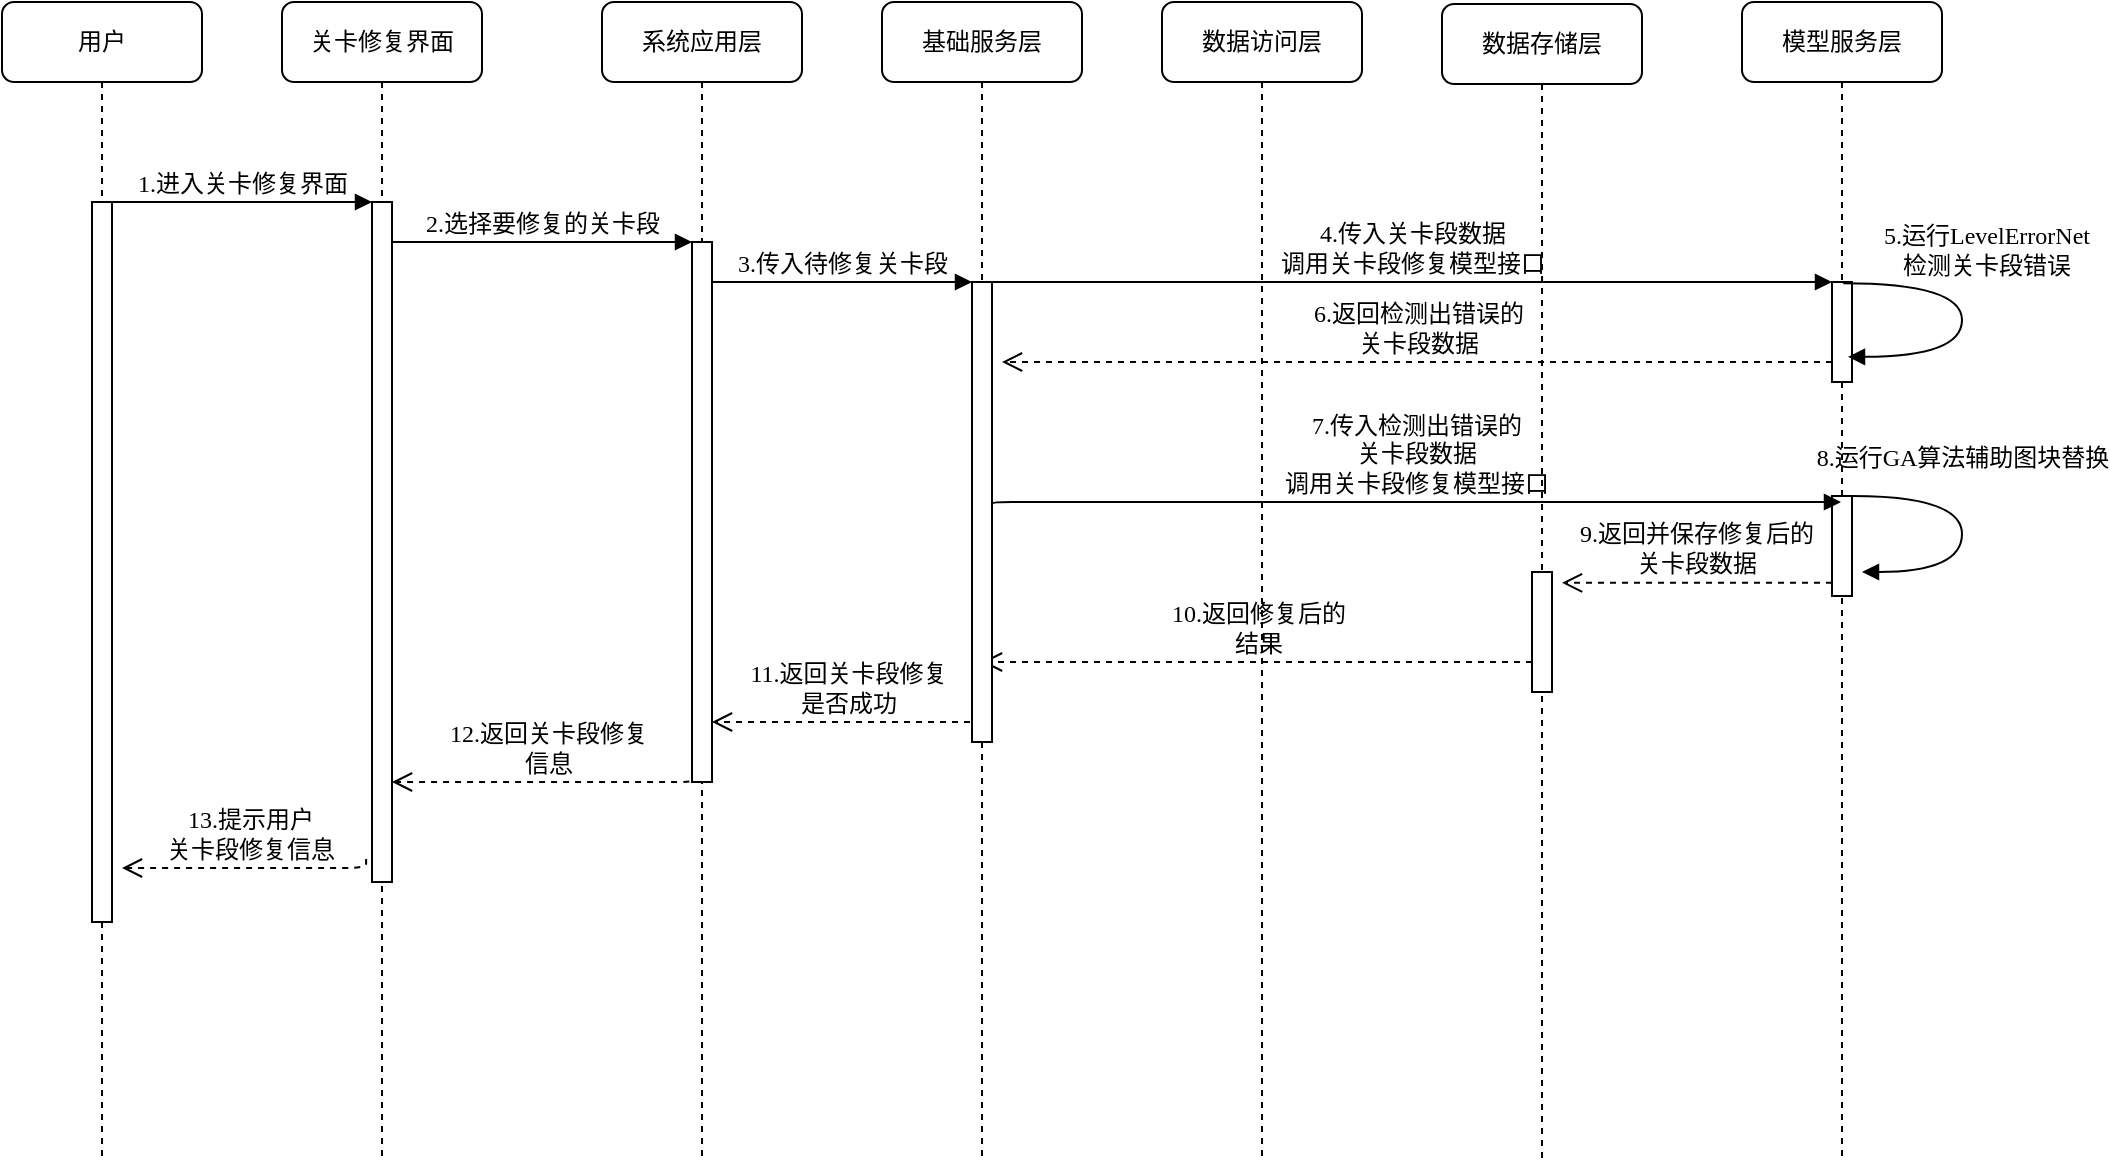 <mxfile version="26.0.11">
  <diagram name="Page-1" id="13e1069c-82ec-6db2-03f1-153e76fe0fe0">
    <mxGraphModel dx="1303" dy="1450" grid="1" gridSize="10" guides="1" tooltips="1" connect="1" arrows="1" fold="1" page="1" pageScale="1" pageWidth="1100" pageHeight="850" background="none" math="0" shadow="0">
      <root>
        <mxCell id="0" />
        <mxCell id="1" parent="0" />
        <mxCell id="7baba1c4bc27f4b0-2" value="关卡修复界面" style="shape=umlLifeline;perimeter=lifelinePerimeter;whiteSpace=wrap;html=1;container=1;collapsible=0;recursiveResize=0;outlineConnect=0;rounded=1;shadow=0;comic=0;labelBackgroundColor=none;strokeWidth=1;fontFamily=Verdana;fontSize=12;align=center;" parent="1" vertex="1">
          <mxGeometry x="240" y="80" width="100" height="580" as="geometry" />
        </mxCell>
        <mxCell id="7baba1c4bc27f4b0-10" value="" style="html=1;points=[];perimeter=orthogonalPerimeter;rounded=0;shadow=0;comic=0;labelBackgroundColor=none;strokeWidth=1;fontFamily=Verdana;fontSize=12;align=center;" parent="7baba1c4bc27f4b0-2" vertex="1">
          <mxGeometry x="45" y="100" width="10" height="340" as="geometry" />
        </mxCell>
        <mxCell id="20ir1Ep9JK5r2MvlB5jZ-18" value="12.返回关卡段修复&lt;div&gt;信息&lt;/div&gt;" style="html=1;verticalAlign=bottom;endArrow=open;dashed=1;endSize=8;labelBackgroundColor=none;fontFamily=Verdana;fontSize=12;edgeStyle=elbowEdgeStyle;elbow=vertical;exitX=0.271;exitY=0.989;exitDx=0;exitDy=0;exitPerimeter=0;" edge="1" parent="7baba1c4bc27f4b0-2" source="7baba1c4bc27f4b0-13">
          <mxGeometry x="-0.008" relative="1" as="geometry">
            <mxPoint x="55" y="390.18" as="targetPoint" />
            <Array as="points">
              <mxPoint x="35" y="390" />
              <mxPoint x="-155" y="390.0" />
              <mxPoint x="-125" y="390.0" />
            </Array>
            <mxPoint x="190" y="390.0" as="sourcePoint" />
            <mxPoint as="offset" />
          </mxGeometry>
        </mxCell>
        <mxCell id="7baba1c4bc27f4b0-3" value="系统应用层" style="shape=umlLifeline;perimeter=lifelinePerimeter;whiteSpace=wrap;html=1;container=1;collapsible=0;recursiveResize=0;outlineConnect=0;rounded=1;shadow=0;comic=0;labelBackgroundColor=none;strokeWidth=1;fontFamily=Verdana;fontSize=12;align=center;" parent="1" vertex="1">
          <mxGeometry x="400" y="80" width="100" height="580" as="geometry" />
        </mxCell>
        <mxCell id="7baba1c4bc27f4b0-13" value="" style="html=1;points=[];perimeter=orthogonalPerimeter;rounded=0;shadow=0;comic=0;labelBackgroundColor=none;strokeWidth=1;fontFamily=Verdana;fontSize=12;align=center;" parent="7baba1c4bc27f4b0-3" vertex="1">
          <mxGeometry x="45" y="120" width="10" height="270" as="geometry" />
        </mxCell>
        <mxCell id="7baba1c4bc27f4b0-4" value="基础服务层" style="shape=umlLifeline;perimeter=lifelinePerimeter;whiteSpace=wrap;html=1;container=1;collapsible=0;recursiveResize=0;outlineConnect=0;rounded=1;shadow=0;comic=0;labelBackgroundColor=none;strokeWidth=1;fontFamily=Verdana;fontSize=12;align=center;" parent="1" vertex="1">
          <mxGeometry x="540" y="80" width="100" height="580" as="geometry" />
        </mxCell>
        <mxCell id="20ir1Ep9JK5r2MvlB5jZ-17" value="11.返回关卡段修复&lt;div&gt;&lt;span style=&quot;background-color: transparent; color: light-dark(rgb(0, 0, 0), rgb(255, 255, 255));&quot;&gt;是否成功&lt;/span&gt;&lt;/div&gt;" style="html=1;verticalAlign=bottom;endArrow=open;dashed=1;endSize=8;labelBackgroundColor=none;fontFamily=Verdana;fontSize=12;edgeStyle=elbowEdgeStyle;elbow=vertical;" edge="1" parent="7baba1c4bc27f4b0-4">
          <mxGeometry x="-0.008" relative="1" as="geometry">
            <mxPoint x="-85" y="360.18" as="targetPoint" />
            <Array as="points">
              <mxPoint x="-85" y="360.0" />
              <mxPoint x="-295" y="360.0" />
              <mxPoint x="-265" y="360.0" />
            </Array>
            <mxPoint x="50" y="360.0" as="sourcePoint" />
            <mxPoint as="offset" />
          </mxGeometry>
        </mxCell>
        <mxCell id="7baba1c4bc27f4b0-5" value="数据访问层" style="shape=umlLifeline;perimeter=lifelinePerimeter;whiteSpace=wrap;html=1;container=1;collapsible=0;recursiveResize=0;outlineConnect=0;rounded=1;shadow=0;comic=0;labelBackgroundColor=none;strokeWidth=1;fontFamily=Verdana;fontSize=12;align=center;" parent="1" vertex="1">
          <mxGeometry x="680" y="80" width="100" height="580" as="geometry" />
        </mxCell>
        <mxCell id="20ir1Ep9JK5r2MvlB5jZ-16" value="10.返回修复后的&lt;div&gt;结果&lt;/div&gt;" style="html=1;verticalAlign=bottom;endArrow=open;dashed=1;endSize=8;labelBackgroundColor=none;fontFamily=Verdana;fontSize=12;edgeStyle=elbowEdgeStyle;elbow=vertical;" edge="1" parent="7baba1c4bc27f4b0-5" target="7baba1c4bc27f4b0-4">
          <mxGeometry x="-0.001" relative="1" as="geometry">
            <mxPoint x="50" y="330.59" as="targetPoint" />
            <Array as="points">
              <mxPoint x="50" y="330.0" />
              <mxPoint x="-160" y="330.0" />
              <mxPoint x="-130" y="330.0" />
            </Array>
            <mxPoint x="185" y="330.0" as="sourcePoint" />
            <mxPoint as="offset" />
          </mxGeometry>
        </mxCell>
        <mxCell id="7baba1c4bc27f4b0-6" value="数据存储层" style="shape=umlLifeline;perimeter=lifelinePerimeter;whiteSpace=wrap;html=1;container=1;collapsible=0;recursiveResize=0;outlineConnect=0;rounded=1;shadow=0;comic=0;labelBackgroundColor=none;strokeWidth=1;fontFamily=Verdana;fontSize=12;align=center;" parent="1" vertex="1">
          <mxGeometry x="820" y="81" width="100" height="580" as="geometry" />
        </mxCell>
        <mxCell id="20ir1Ep9JK5r2MvlB5jZ-14" value="" style="html=1;points=[];perimeter=orthogonalPerimeter;rounded=0;shadow=0;comic=0;labelBackgroundColor=none;strokeWidth=1;fontFamily=Verdana;fontSize=12;align=center;" vertex="1" parent="7baba1c4bc27f4b0-6">
          <mxGeometry x="45" y="284" width="10" height="60" as="geometry" />
        </mxCell>
        <mxCell id="7baba1c4bc27f4b0-8" value="用户" style="shape=umlLifeline;perimeter=lifelinePerimeter;whiteSpace=wrap;html=1;container=1;collapsible=0;recursiveResize=0;outlineConnect=0;rounded=1;shadow=0;comic=0;labelBackgroundColor=none;strokeWidth=1;fontFamily=Verdana;fontSize=12;align=center;" parent="1" vertex="1">
          <mxGeometry x="100" y="80" width="100" height="580" as="geometry" />
        </mxCell>
        <mxCell id="7baba1c4bc27f4b0-9" value="" style="html=1;points=[];perimeter=orthogonalPerimeter;rounded=0;shadow=0;comic=0;labelBackgroundColor=none;strokeWidth=1;fontFamily=Verdana;fontSize=12;align=center;" parent="7baba1c4bc27f4b0-8" vertex="1">
          <mxGeometry x="45" y="100" width="10" height="360" as="geometry" />
        </mxCell>
        <mxCell id="7baba1c4bc27f4b0-16" value="" style="html=1;points=[];perimeter=orthogonalPerimeter;rounded=0;shadow=0;comic=0;labelBackgroundColor=none;strokeWidth=1;fontFamily=Verdana;fontSize=12;align=center;" parent="1" vertex="1">
          <mxGeometry x="585" y="220" width="10" height="230" as="geometry" />
        </mxCell>
        <mxCell id="7baba1c4bc27f4b0-17" value="3.传入待修复关卡段" style="html=1;verticalAlign=bottom;endArrow=block;labelBackgroundColor=none;fontFamily=Verdana;fontSize=12;edgeStyle=elbowEdgeStyle;elbow=vertical;" parent="1" source="7baba1c4bc27f4b0-13" target="7baba1c4bc27f4b0-16" edge="1">
          <mxGeometry relative="1" as="geometry">
            <mxPoint x="510" y="220" as="sourcePoint" />
            <Array as="points">
              <mxPoint x="460" y="220" />
            </Array>
            <mxPoint as="offset" />
          </mxGeometry>
        </mxCell>
        <mxCell id="7baba1c4bc27f4b0-20" value="4.传入关卡段数据&lt;div&gt;调用关卡段修复模型接口&lt;/div&gt;" style="html=1;verticalAlign=bottom;endArrow=block;entryX=0;entryY=0;labelBackgroundColor=none;fontFamily=Verdana;fontSize=12;edgeStyle=elbowEdgeStyle;elbow=vertical;" parent="1" source="7baba1c4bc27f4b0-16" target="7baba1c4bc27f4b0-19" edge="1">
          <mxGeometry relative="1" as="geometry">
            <mxPoint x="650" y="230" as="sourcePoint" />
          </mxGeometry>
        </mxCell>
        <mxCell id="7baba1c4bc27f4b0-21" value="6.返回检测出错误的&lt;div&gt;关卡段数据&lt;/div&gt;" style="html=1;verticalAlign=bottom;endArrow=open;dashed=1;endSize=8;labelBackgroundColor=none;fontFamily=Verdana;fontSize=12;edgeStyle=elbowEdgeStyle;elbow=vertical;" parent="1" source="7baba1c4bc27f4b0-19" edge="1">
          <mxGeometry relative="1" as="geometry">
            <mxPoint x="600" y="260" as="targetPoint" />
            <Array as="points">
              <mxPoint x="880" y="260" />
              <mxPoint x="670" y="260" />
              <mxPoint x="700" y="260" />
            </Array>
          </mxGeometry>
        </mxCell>
        <mxCell id="7baba1c4bc27f4b0-11" value="1.进入关卡修复界面" style="html=1;verticalAlign=bottom;endArrow=block;entryX=0;entryY=0;labelBackgroundColor=none;fontFamily=Verdana;fontSize=12;edgeStyle=elbowEdgeStyle;elbow=vertical;" parent="1" source="7baba1c4bc27f4b0-9" target="7baba1c4bc27f4b0-10" edge="1">
          <mxGeometry relative="1" as="geometry">
            <mxPoint x="220" y="190" as="sourcePoint" />
          </mxGeometry>
        </mxCell>
        <mxCell id="7baba1c4bc27f4b0-14" value="2.选择要修复的关卡段" style="html=1;verticalAlign=bottom;endArrow=block;entryX=0;entryY=0;labelBackgroundColor=none;fontFamily=Verdana;fontSize=12;edgeStyle=elbowEdgeStyle;elbow=vertical;" parent="1" source="7baba1c4bc27f4b0-10" target="7baba1c4bc27f4b0-13" edge="1">
          <mxGeometry relative="1" as="geometry">
            <mxPoint x="370" y="200" as="sourcePoint" />
          </mxGeometry>
        </mxCell>
        <mxCell id="20ir1Ep9JK5r2MvlB5jZ-1" value="模型服务层" style="shape=umlLifeline;perimeter=lifelinePerimeter;whiteSpace=wrap;html=1;container=1;collapsible=0;recursiveResize=0;outlineConnect=0;rounded=1;shadow=0;comic=0;labelBackgroundColor=none;strokeWidth=1;fontFamily=Verdana;fontSize=12;align=center;" vertex="1" parent="1">
          <mxGeometry x="970" y="80" width="100" height="580" as="geometry" />
        </mxCell>
        <mxCell id="7baba1c4bc27f4b0-19" value="" style="html=1;points=[];perimeter=orthogonalPerimeter;rounded=0;shadow=0;comic=0;labelBackgroundColor=none;strokeWidth=1;fontFamily=Verdana;fontSize=12;align=center;" parent="20ir1Ep9JK5r2MvlB5jZ-1" vertex="1">
          <mxGeometry x="45" y="140" width="10" height="50" as="geometry" />
        </mxCell>
        <mxCell id="20ir1Ep9JK5r2MvlB5jZ-4" value="" style="html=1;points=[];perimeter=orthogonalPerimeter;rounded=0;shadow=0;comic=0;labelBackgroundColor=none;strokeWidth=1;fontFamily=Verdana;fontSize=12;align=center;" vertex="1" parent="20ir1Ep9JK5r2MvlB5jZ-1">
          <mxGeometry x="45" y="247" width="10" height="50" as="geometry" />
        </mxCell>
        <mxCell id="20ir1Ep9JK5r2MvlB5jZ-3" value="5.运行LevelErrorNet&lt;div&gt;&lt;span style=&quot;background-color: transparent; color: light-dark(rgb(0, 0, 0), rgb(255, 255, 255));&quot;&gt;检测关卡段错误&lt;/span&gt;&lt;/div&gt;" style="html=1;verticalAlign=bottom;endArrow=block;labelBackgroundColor=none;fontFamily=Verdana;fontSize=12;elbow=vertical;edgeStyle=orthogonalEdgeStyle;curved=1;entryX=0.8;entryY=0.748;entryPerimeter=0;exitX=0.56;exitY=0.012;exitPerimeter=0;entryDx=0;entryDy=0;exitDx=0;exitDy=0;" edge="1" parent="20ir1Ep9JK5r2MvlB5jZ-1" source="7baba1c4bc27f4b0-19" target="7baba1c4bc27f4b0-19">
          <mxGeometry x="-0.225" y="11" relative="1" as="geometry">
            <mxPoint x="60.003" y="140" as="sourcePoint" />
            <mxPoint x="65.003" y="178.333" as="targetPoint" />
            <Array as="points">
              <mxPoint x="110" y="141" />
              <mxPoint x="110" y="177" />
            </Array>
            <mxPoint x="1" as="offset" />
          </mxGeometry>
        </mxCell>
        <mxCell id="20ir1Ep9JK5r2MvlB5jZ-11" value="8.运行GA算法辅助图块替换" style="html=1;verticalAlign=bottom;endArrow=block;labelBackgroundColor=none;fontFamily=Verdana;fontSize=12;elbow=vertical;edgeStyle=orthogonalEdgeStyle;curved=1;entryX=1;entryY=0.286;entryPerimeter=0;exitX=1.038;exitY=0.345;exitPerimeter=0;" edge="1" parent="20ir1Ep9JK5r2MvlB5jZ-1">
          <mxGeometry x="-0.231" y="10" relative="1" as="geometry">
            <mxPoint x="55" y="247" as="sourcePoint" />
            <mxPoint x="60" y="285" as="targetPoint" />
            <Array as="points">
              <mxPoint x="110" y="247" />
              <mxPoint x="110" y="285" />
            </Array>
            <mxPoint x="-10" y="-10" as="offset" />
          </mxGeometry>
        </mxCell>
        <mxCell id="20ir1Ep9JK5r2MvlB5jZ-7" value="7.传入检测出错误的&lt;div&gt;关卡段数据&lt;/div&gt;&lt;div&gt;调用关卡段修复模型接口&lt;/div&gt;" style="html=1;verticalAlign=bottom;endArrow=block;labelBackgroundColor=none;fontFamily=Verdana;fontSize=12;edgeStyle=elbowEdgeStyle;elbow=vertical;exitX=0.92;exitY=0.767;exitDx=0;exitDy=0;exitPerimeter=0;" edge="1" parent="1">
          <mxGeometry relative="1" as="geometry">
            <mxPoint x="595.0" y="331.36" as="sourcePoint" />
            <mxPoint x="1019.5" y="330.0" as="targetPoint" />
            <Array as="points">
              <mxPoint x="470.8" y="330" />
            </Array>
          </mxGeometry>
        </mxCell>
        <mxCell id="20ir1Ep9JK5r2MvlB5jZ-15" value="9.返回并保存修复后的&lt;div&gt;关卡段数据&lt;/div&gt;" style="html=1;verticalAlign=bottom;endArrow=open;dashed=1;endSize=8;labelBackgroundColor=none;fontFamily=Verdana;fontSize=12;edgeStyle=elbowEdgeStyle;elbow=vertical;" edge="1" parent="1">
          <mxGeometry relative="1" as="geometry">
            <mxPoint x="880" y="371" as="targetPoint" />
            <Array as="points">
              <mxPoint x="880" y="370.41" />
              <mxPoint x="670" y="370.41" />
              <mxPoint x="700" y="370.41" />
            </Array>
            <mxPoint x="1015" y="370.41" as="sourcePoint" />
          </mxGeometry>
        </mxCell>
        <mxCell id="20ir1Ep9JK5r2MvlB5jZ-19" value="13.提示用户&lt;div&gt;关卡段修复信息&lt;/div&gt;" style="html=1;verticalAlign=bottom;endArrow=open;dashed=1;endSize=8;labelBackgroundColor=none;fontFamily=Verdana;fontSize=12;edgeStyle=elbowEdgeStyle;elbow=vertical;exitX=-0.294;exitY=0.966;exitDx=0;exitDy=0;exitPerimeter=0;" edge="1" parent="1" source="7baba1c4bc27f4b0-10">
          <mxGeometry x="-0.008" relative="1" as="geometry">
            <mxPoint x="160" y="513.18" as="targetPoint" />
            <Array as="points">
              <mxPoint x="140" y="513" />
              <mxPoint x="-50" y="513" />
              <mxPoint x="-20" y="513" />
            </Array>
            <mxPoint x="313" y="510" as="sourcePoint" />
            <mxPoint as="offset" />
          </mxGeometry>
        </mxCell>
      </root>
    </mxGraphModel>
  </diagram>
</mxfile>
